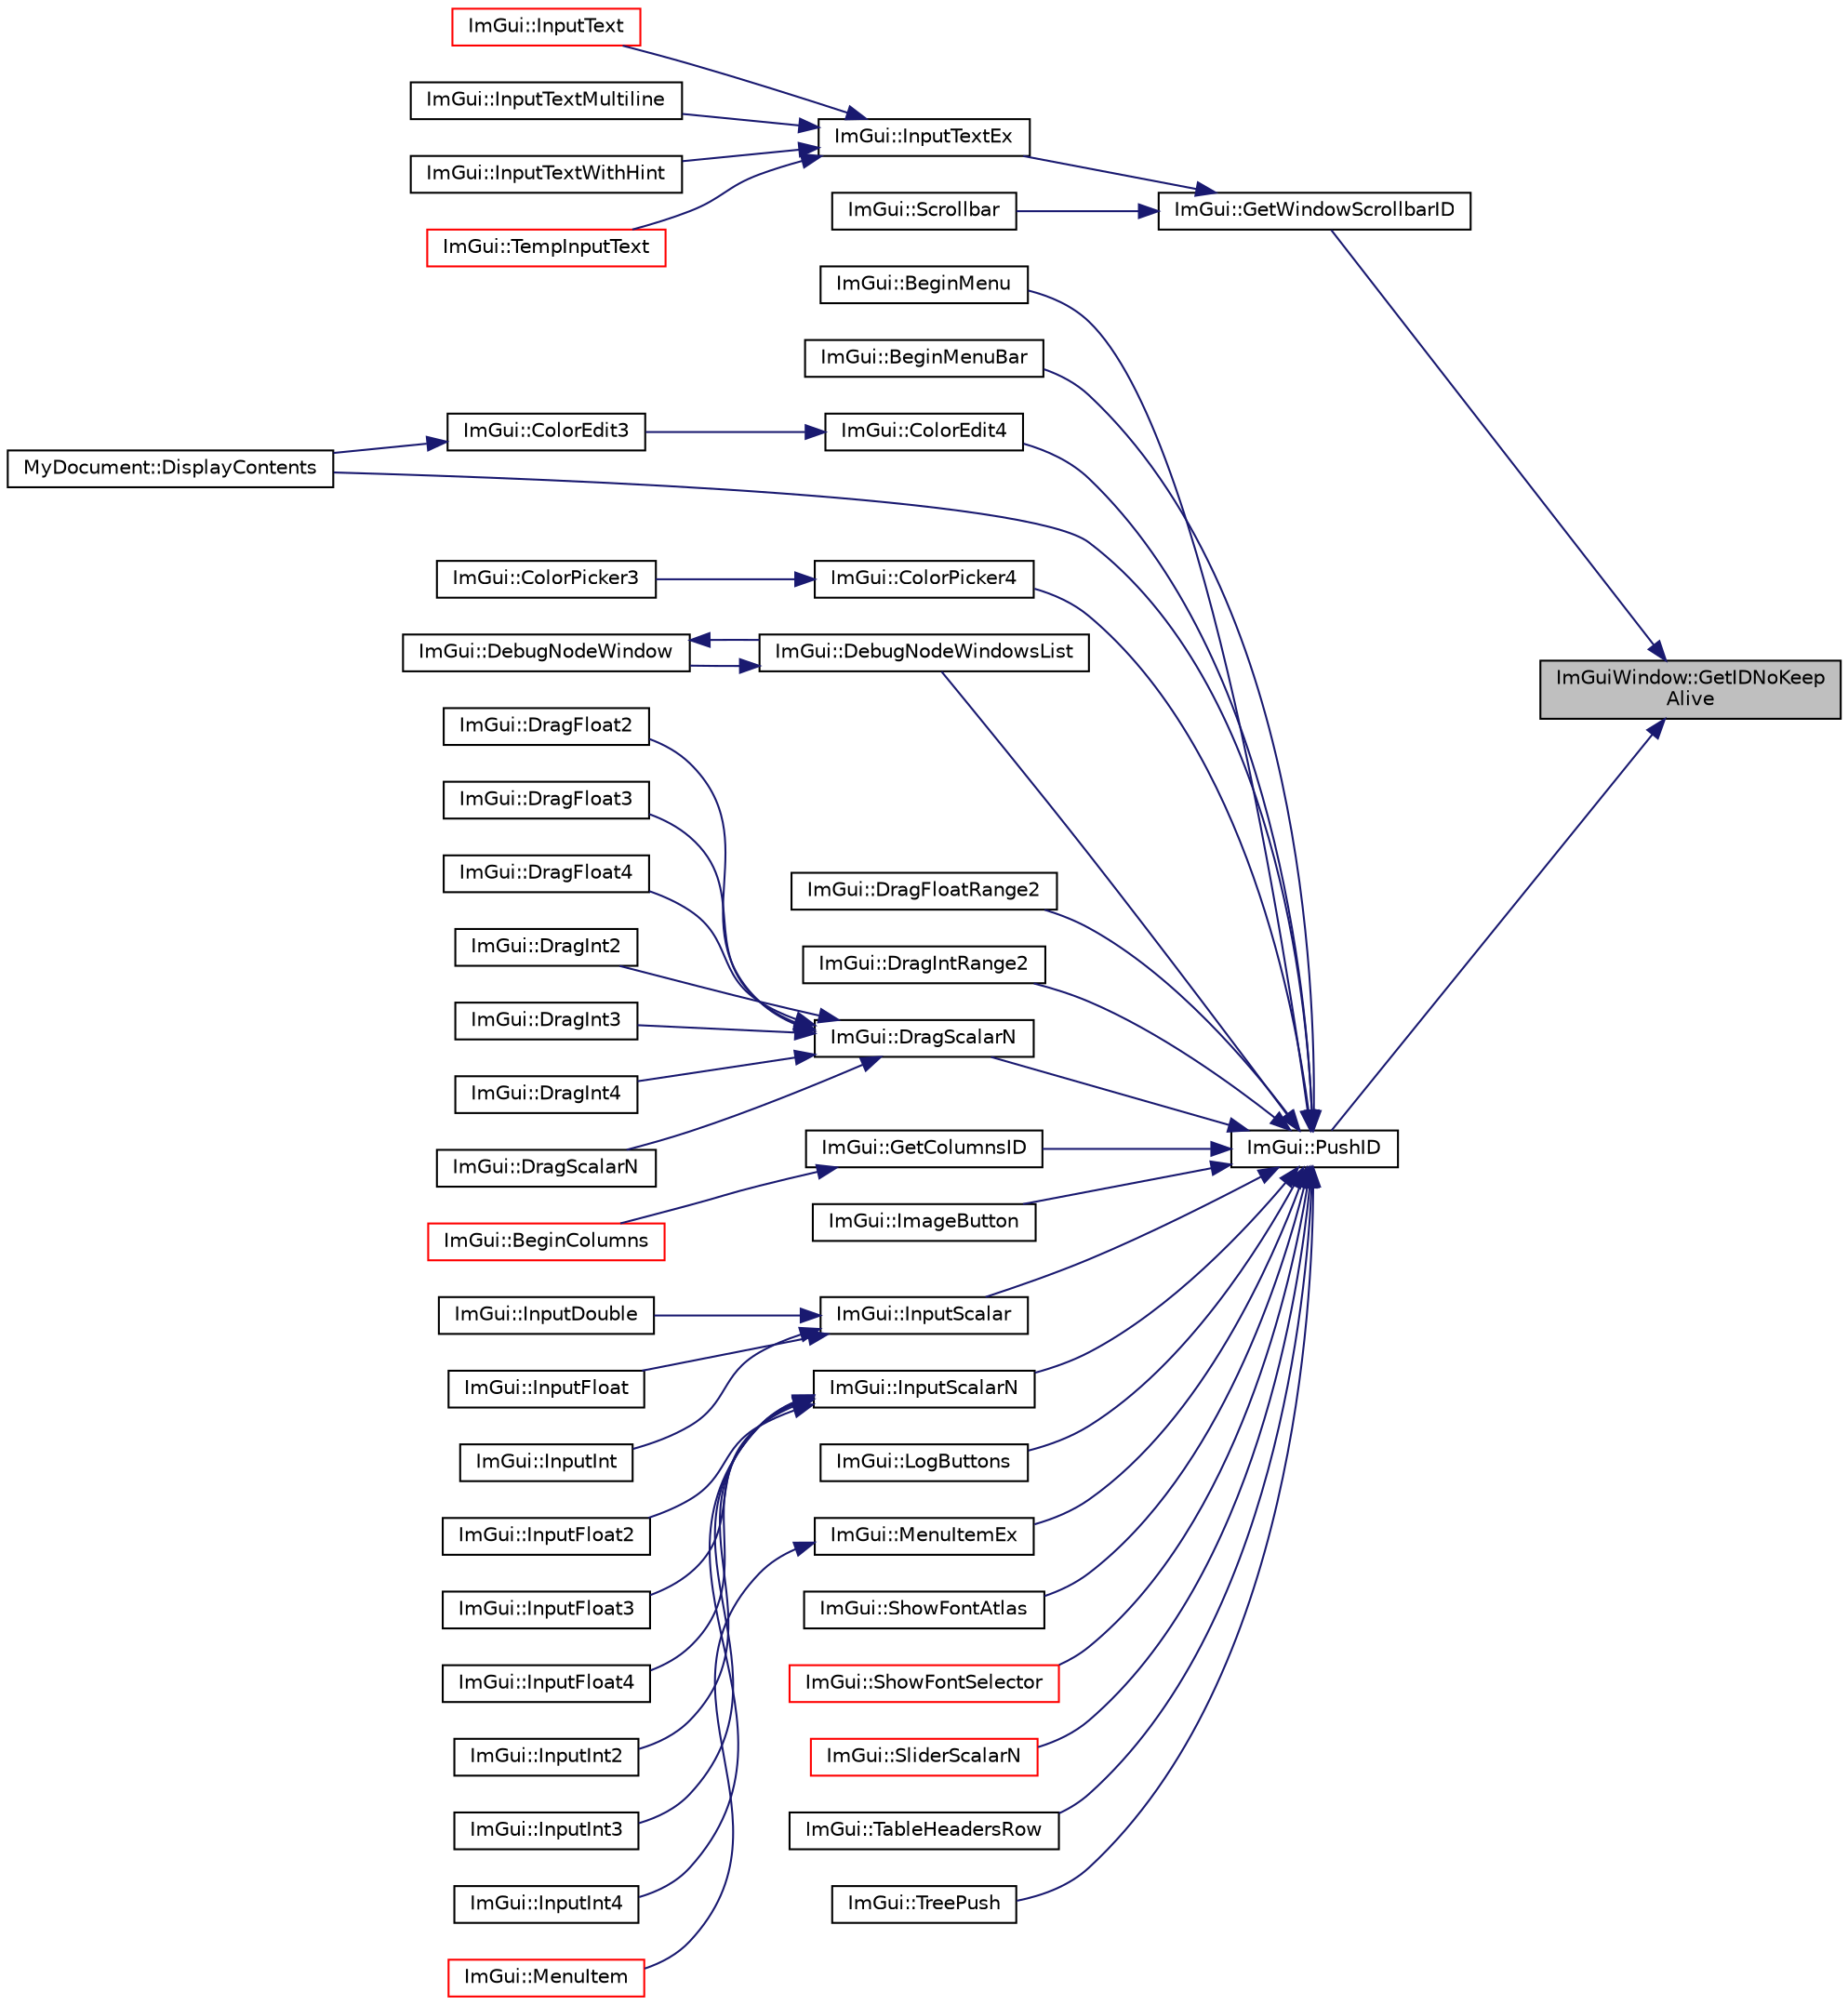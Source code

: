 digraph "ImGuiWindow::GetIDNoKeepAlive"
{
 // LATEX_PDF_SIZE
  edge [fontname="Helvetica",fontsize="10",labelfontname="Helvetica",labelfontsize="10"];
  node [fontname="Helvetica",fontsize="10",shape=record];
  rankdir="RL";
  Node1 [label="ImGuiWindow::GetIDNoKeep\lAlive",height=0.2,width=0.4,color="black", fillcolor="grey75", style="filled", fontcolor="black",tooltip=" "];
  Node1 -> Node2 [dir="back",color="midnightblue",fontsize="10",style="solid"];
  Node2 [label="ImGui::GetWindowScrollbarID",height=0.2,width=0.4,color="black", fillcolor="white", style="filled",URL="$namespace_im_gui.html#a426c9b60bf8cd3d887ba50366a2612df",tooltip=" "];
  Node2 -> Node3 [dir="back",color="midnightblue",fontsize="10",style="solid"];
  Node3 [label="ImGui::InputTextEx",height=0.2,width=0.4,color="black", fillcolor="white", style="filled",URL="$namespace_im_gui.html#af89af17ecc11653f25fea1e50e195de6",tooltip=" "];
  Node3 -> Node4 [dir="back",color="midnightblue",fontsize="10",style="solid"];
  Node4 [label="ImGui::InputText",height=0.2,width=0.4,color="red", fillcolor="white", style="filled",URL="$namespace_im_gui.html#aa72b5760a3a206729723a587ac7c8519",tooltip=" "];
  Node3 -> Node8 [dir="back",color="midnightblue",fontsize="10",style="solid"];
  Node8 [label="ImGui::InputTextMultiline",height=0.2,width=0.4,color="black", fillcolor="white", style="filled",URL="$namespace_im_gui.html#a0470693929ed9930cbf5b737577c2414",tooltip=" "];
  Node3 -> Node9 [dir="back",color="midnightblue",fontsize="10",style="solid"];
  Node9 [label="ImGui::InputTextWithHint",height=0.2,width=0.4,color="black", fillcolor="white", style="filled",URL="$namespace_im_gui.html#aee5a5127f494966ad16e578714e8fac2",tooltip=" "];
  Node3 -> Node10 [dir="back",color="midnightblue",fontsize="10",style="solid"];
  Node10 [label="ImGui::TempInputText",height=0.2,width=0.4,color="red", fillcolor="white", style="filled",URL="$namespace_im_gui.html#ae85def71d2fcf5409035b583b315964e",tooltip=" "];
  Node2 -> Node12 [dir="back",color="midnightblue",fontsize="10",style="solid"];
  Node12 [label="ImGui::Scrollbar",height=0.2,width=0.4,color="black", fillcolor="white", style="filled",URL="$namespace_im_gui.html#a54a5006faded850f626ab20bd34aea9e",tooltip=" "];
  Node1 -> Node13 [dir="back",color="midnightblue",fontsize="10",style="solid"];
  Node13 [label="ImGui::PushID",height=0.2,width=0.4,color="black", fillcolor="white", style="filled",URL="$namespace_im_gui.html#a27a8533605dc5b8cabf161bf7715bbde",tooltip=" "];
  Node13 -> Node14 [dir="back",color="midnightblue",fontsize="10",style="solid"];
  Node14 [label="ImGui::BeginMenu",height=0.2,width=0.4,color="black", fillcolor="white", style="filled",URL="$namespace_im_gui.html#a1e55711a21f97d5dff919d697d3a7201",tooltip=" "];
  Node13 -> Node15 [dir="back",color="midnightblue",fontsize="10",style="solid"];
  Node15 [label="ImGui::BeginMenuBar",height=0.2,width=0.4,color="black", fillcolor="white", style="filled",URL="$namespace_im_gui.html#a4852dff802922163fc747e2e0df5b88f",tooltip=" "];
  Node13 -> Node16 [dir="back",color="midnightblue",fontsize="10",style="solid"];
  Node16 [label="ImGui::ColorEdit4",height=0.2,width=0.4,color="black", fillcolor="white", style="filled",URL="$namespace_im_gui.html#ac3f45e2aa0b1d591cc8a2cdf8b566a45",tooltip=" "];
  Node16 -> Node17 [dir="back",color="midnightblue",fontsize="10",style="solid"];
  Node17 [label="ImGui::ColorEdit3",height=0.2,width=0.4,color="black", fillcolor="white", style="filled",URL="$namespace_im_gui.html#a5afe76ba1c91f07363e40396e7df656e",tooltip=" "];
  Node17 -> Node18 [dir="back",color="midnightblue",fontsize="10",style="solid"];
  Node18 [label="MyDocument::DisplayContents",height=0.2,width=0.4,color="black", fillcolor="white", style="filled",URL="$struct_my_document.html#aa51e0b8e6c95b7109a507603599c05d9",tooltip=" "];
  Node13 -> Node19 [dir="back",color="midnightblue",fontsize="10",style="solid"];
  Node19 [label="ImGui::ColorPicker4",height=0.2,width=0.4,color="black", fillcolor="white", style="filled",URL="$namespace_im_gui.html#a3d5aae9e0a14aa051d5a799abbe97b32",tooltip=" "];
  Node19 -> Node20 [dir="back",color="midnightblue",fontsize="10",style="solid"];
  Node20 [label="ImGui::ColorPicker3",height=0.2,width=0.4,color="black", fillcolor="white", style="filled",URL="$namespace_im_gui.html#a2a2a98cb9a17b18702be6b954670b388",tooltip=" "];
  Node13 -> Node21 [dir="back",color="midnightblue",fontsize="10",style="solid"];
  Node21 [label="ImGui::DebugNodeWindowsList",height=0.2,width=0.4,color="black", fillcolor="white", style="filled",URL="$namespace_im_gui.html#a8c2ed9f140c90d8eaca1e2cfd8f46142",tooltip=" "];
  Node21 -> Node22 [dir="back",color="midnightblue",fontsize="10",style="solid"];
  Node22 [label="ImGui::DebugNodeWindow",height=0.2,width=0.4,color="black", fillcolor="white", style="filled",URL="$namespace_im_gui.html#afcb602554925c5409977f0fb39f77e5d",tooltip=" "];
  Node22 -> Node21 [dir="back",color="midnightblue",fontsize="10",style="solid"];
  Node13 -> Node18 [dir="back",color="midnightblue",fontsize="10",style="solid"];
  Node13 -> Node23 [dir="back",color="midnightblue",fontsize="10",style="solid"];
  Node23 [label="ImGui::DragFloatRange2",height=0.2,width=0.4,color="black", fillcolor="white", style="filled",URL="$namespace_im_gui.html#aa6bfd93ead5c47e84b66185da88b8e8c",tooltip=" "];
  Node13 -> Node24 [dir="back",color="midnightblue",fontsize="10",style="solid"];
  Node24 [label="ImGui::DragIntRange2",height=0.2,width=0.4,color="black", fillcolor="white", style="filled",URL="$namespace_im_gui.html#a27a0380e0480671c7cd854dd7bfc6bd1",tooltip=" "];
  Node13 -> Node25 [dir="back",color="midnightblue",fontsize="10",style="solid"];
  Node25 [label="ImGui::DragScalarN",height=0.2,width=0.4,color="black", fillcolor="white", style="filled",URL="$namespace_im_gui.html#a1265d2b30ced1fca909e26c8f718fcbd",tooltip=" "];
  Node25 -> Node26 [dir="back",color="midnightblue",fontsize="10",style="solid"];
  Node26 [label="ImGui::DragFloat2",height=0.2,width=0.4,color="black", fillcolor="white", style="filled",URL="$namespace_im_gui.html#afc9ce10d78534a5c186cee0b337f7471",tooltip=" "];
  Node25 -> Node27 [dir="back",color="midnightblue",fontsize="10",style="solid"];
  Node27 [label="ImGui::DragFloat3",height=0.2,width=0.4,color="black", fillcolor="white", style="filled",URL="$namespace_im_gui.html#a5ffcbb0240077cf2f300960db3c0a3d7",tooltip=" "];
  Node25 -> Node28 [dir="back",color="midnightblue",fontsize="10",style="solid"];
  Node28 [label="ImGui::DragFloat4",height=0.2,width=0.4,color="black", fillcolor="white", style="filled",URL="$namespace_im_gui.html#a43e4508fb0c6a82cf6d78a645965dd57",tooltip=" "];
  Node25 -> Node29 [dir="back",color="midnightblue",fontsize="10",style="solid"];
  Node29 [label="ImGui::DragInt2",height=0.2,width=0.4,color="black", fillcolor="white", style="filled",URL="$namespace_im_gui.html#a56e3ba8164b0b78b46f01a3a2f7fe00b",tooltip=" "];
  Node25 -> Node30 [dir="back",color="midnightblue",fontsize="10",style="solid"];
  Node30 [label="ImGui::DragInt3",height=0.2,width=0.4,color="black", fillcolor="white", style="filled",URL="$namespace_im_gui.html#af4be377242ba2480b28b116390af7261",tooltip=" "];
  Node25 -> Node31 [dir="back",color="midnightblue",fontsize="10",style="solid"];
  Node31 [label="ImGui::DragInt4",height=0.2,width=0.4,color="black", fillcolor="white", style="filled",URL="$namespace_im_gui.html#a5d75e4d3263272f22eb2001652397e55",tooltip=" "];
  Node25 -> Node32 [dir="back",color="midnightblue",fontsize="10",style="solid"];
  Node32 [label="ImGui::DragScalarN",height=0.2,width=0.4,color="black", fillcolor="white", style="filled",URL="$namespace_im_gui.html#aebc0e04d960526b77632fa9cca56734e",tooltip=" "];
  Node13 -> Node33 [dir="back",color="midnightblue",fontsize="10",style="solid"];
  Node33 [label="ImGui::GetColumnsID",height=0.2,width=0.4,color="black", fillcolor="white", style="filled",URL="$namespace_im_gui.html#a432f468da48b9aadd3c5928f1065939c",tooltip=" "];
  Node33 -> Node34 [dir="back",color="midnightblue",fontsize="10",style="solid"];
  Node34 [label="ImGui::BeginColumns",height=0.2,width=0.4,color="red", fillcolor="white", style="filled",URL="$namespace_im_gui.html#a303fae66ef07f4f86ab242cf81021060",tooltip=" "];
  Node13 -> Node39 [dir="back",color="midnightblue",fontsize="10",style="solid"];
  Node39 [label="ImGui::ImageButton",height=0.2,width=0.4,color="black", fillcolor="white", style="filled",URL="$namespace_im_gui.html#ac79ef64e8b9e1db73d8237f6a999da14",tooltip=" "];
  Node13 -> Node40 [dir="back",color="midnightblue",fontsize="10",style="solid"];
  Node40 [label="ImGui::InputScalar",height=0.2,width=0.4,color="black", fillcolor="white", style="filled",URL="$namespace_im_gui.html#afdb54540b7480872fbb746f64344b374",tooltip=" "];
  Node40 -> Node41 [dir="back",color="midnightblue",fontsize="10",style="solid"];
  Node41 [label="ImGui::InputDouble",height=0.2,width=0.4,color="black", fillcolor="white", style="filled",URL="$namespace_im_gui.html#ad941c3cfa561ca35b674fd5802bcf870",tooltip=" "];
  Node40 -> Node42 [dir="back",color="midnightblue",fontsize="10",style="solid"];
  Node42 [label="ImGui::InputFloat",height=0.2,width=0.4,color="black", fillcolor="white", style="filled",URL="$namespace_im_gui.html#a36b86c9d7226f18c316400c83a904454",tooltip=" "];
  Node40 -> Node43 [dir="back",color="midnightblue",fontsize="10",style="solid"];
  Node43 [label="ImGui::InputInt",height=0.2,width=0.4,color="black", fillcolor="white", style="filled",URL="$namespace_im_gui.html#a36fc45a3c41a63ea9a983cc851752505",tooltip=" "];
  Node13 -> Node44 [dir="back",color="midnightblue",fontsize="10",style="solid"];
  Node44 [label="ImGui::InputScalarN",height=0.2,width=0.4,color="black", fillcolor="white", style="filled",URL="$namespace_im_gui.html#afb17f0092027c09183df498834abace9",tooltip=" "];
  Node44 -> Node45 [dir="back",color="midnightblue",fontsize="10",style="solid"];
  Node45 [label="ImGui::InputFloat2",height=0.2,width=0.4,color="black", fillcolor="white", style="filled",URL="$namespace_im_gui.html#a854ba6decd4ae7e4b0980a9c71bfa47d",tooltip=" "];
  Node44 -> Node46 [dir="back",color="midnightblue",fontsize="10",style="solid"];
  Node46 [label="ImGui::InputFloat3",height=0.2,width=0.4,color="black", fillcolor="white", style="filled",URL="$namespace_im_gui.html#a970a00fd1a4226c697ea5fb807fb62d8",tooltip=" "];
  Node44 -> Node47 [dir="back",color="midnightblue",fontsize="10",style="solid"];
  Node47 [label="ImGui::InputFloat4",height=0.2,width=0.4,color="black", fillcolor="white", style="filled",URL="$namespace_im_gui.html#a69675d2e9780a0e5a7a372f936b64d49",tooltip=" "];
  Node44 -> Node48 [dir="back",color="midnightblue",fontsize="10",style="solid"];
  Node48 [label="ImGui::InputInt2",height=0.2,width=0.4,color="black", fillcolor="white", style="filled",URL="$namespace_im_gui.html#a83dfd2daacefb741e67d8d69821e1590",tooltip=" "];
  Node44 -> Node49 [dir="back",color="midnightblue",fontsize="10",style="solid"];
  Node49 [label="ImGui::InputInt3",height=0.2,width=0.4,color="black", fillcolor="white", style="filled",URL="$namespace_im_gui.html#ab8e7466e5bdda70fefa551eb662dc3f5",tooltip=" "];
  Node44 -> Node50 [dir="back",color="midnightblue",fontsize="10",style="solid"];
  Node50 [label="ImGui::InputInt4",height=0.2,width=0.4,color="black", fillcolor="white", style="filled",URL="$namespace_im_gui.html#a3a57668b83f7a99d295f94baa71add0a",tooltip=" "];
  Node13 -> Node51 [dir="back",color="midnightblue",fontsize="10",style="solid"];
  Node51 [label="ImGui::LogButtons",height=0.2,width=0.4,color="black", fillcolor="white", style="filled",URL="$namespace_im_gui.html#a7bd295da4be19bab98262c76fcaeb4fb",tooltip=" "];
  Node13 -> Node52 [dir="back",color="midnightblue",fontsize="10",style="solid"];
  Node52 [label="ImGui::MenuItemEx",height=0.2,width=0.4,color="black", fillcolor="white", style="filled",URL="$namespace_im_gui.html#ab5e6e4c78805615fb4d26d4918031f9c",tooltip=" "];
  Node52 -> Node53 [dir="back",color="midnightblue",fontsize="10",style="solid"];
  Node53 [label="ImGui::MenuItem",height=0.2,width=0.4,color="red", fillcolor="white", style="filled",URL="$namespace_im_gui.html#aa1bae511ca47478998693a9d8c84f2e6",tooltip=" "];
  Node13 -> Node56 [dir="back",color="midnightblue",fontsize="10",style="solid"];
  Node56 [label="ImGui::ShowFontAtlas",height=0.2,width=0.4,color="black", fillcolor="white", style="filled",URL="$namespace_im_gui.html#acab51ec2b39577845309f24535381038",tooltip=" "];
  Node13 -> Node57 [dir="back",color="midnightblue",fontsize="10",style="solid"];
  Node57 [label="ImGui::ShowFontSelector",height=0.2,width=0.4,color="red", fillcolor="white", style="filled",URL="$namespace_im_gui.html#a0bdce99eef17ef1e1fef40a18bd811ab",tooltip=" "];
  Node13 -> Node59 [dir="back",color="midnightblue",fontsize="10",style="solid"];
  Node59 [label="ImGui::SliderScalarN",height=0.2,width=0.4,color="red", fillcolor="white", style="filled",URL="$namespace_im_gui.html#a64031a4ad000695c1e1d3f42792f4bb4",tooltip=" "];
  Node13 -> Node67 [dir="back",color="midnightblue",fontsize="10",style="solid"];
  Node67 [label="ImGui::TableHeadersRow",height=0.2,width=0.4,color="black", fillcolor="white", style="filled",URL="$namespace_im_gui.html#a0c16791f4620e8db38511553d5d63335",tooltip=" "];
  Node13 -> Node68 [dir="back",color="midnightblue",fontsize="10",style="solid"];
  Node68 [label="ImGui::TreePush",height=0.2,width=0.4,color="black", fillcolor="white", style="filled",URL="$namespace_im_gui.html#a30b5df3be04a6e712985612bbdea6656",tooltip=" "];
}
